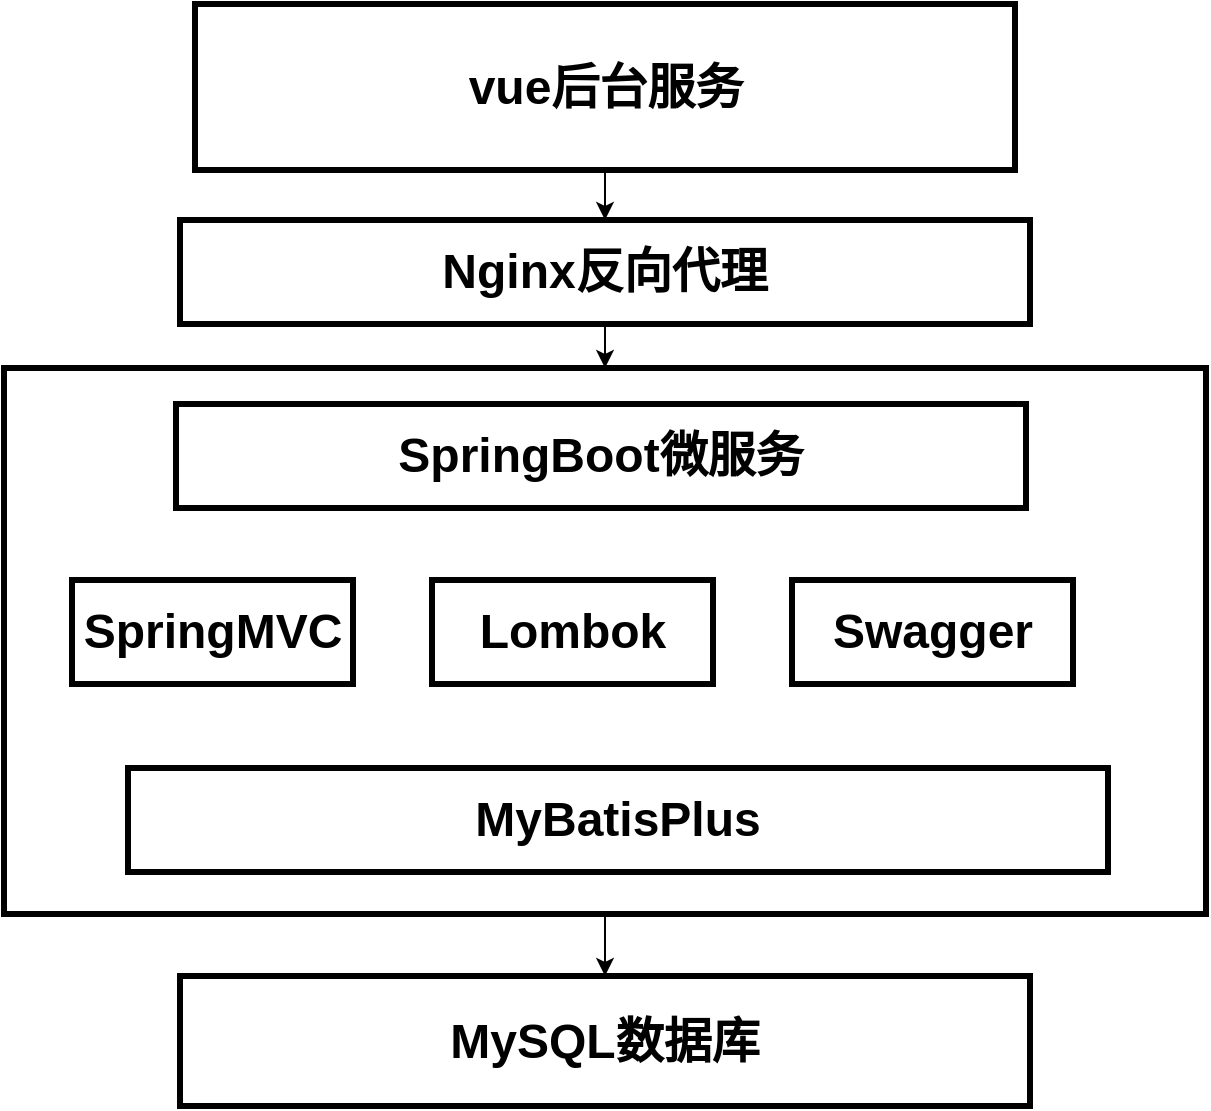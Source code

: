 <mxfile>
    <diagram id="4VT8HGYeiLXN0zTjvxCd" name="第 1 页">
        <mxGraphModel dx="1220" dy="975" grid="0" gridSize="10" guides="1" tooltips="1" connect="1" arrows="1" fold="1" page="0" pageScale="1" pageWidth="827" pageHeight="1169" background="#ffffff" math="0" shadow="0">
            <root>
                <mxCell id="0"/>
                <mxCell id="1" parent="0"/>
                <mxCell id="6" style="edgeStyle=none;html=1;exitX=0.5;exitY=1;exitDx=0;exitDy=0;entryX=0.5;entryY=0;entryDx=0;entryDy=0;fontColor=#000000;strokeColor=#000000;" edge="1" parent="1" source="3" target="5">
                    <mxGeometry relative="1" as="geometry"/>
                </mxCell>
                <mxCell id="3" value="&lt;h1&gt;vue后台服务&lt;/h1&gt;" style="rounded=0;whiteSpace=wrap;html=1;strokeColor=#000000;fillColor=#FFFFFF;shadow=0;strokeWidth=3;fontColor=#000000;" vertex="1" parent="1">
                    <mxGeometry x="64.5" y="-179" width="410" height="83" as="geometry"/>
                </mxCell>
                <mxCell id="12" style="edgeStyle=none;html=1;exitX=0.5;exitY=1;exitDx=0;exitDy=0;fontColor=#000000;strokeColor=#000000;" edge="1" parent="1" source="5" target="8">
                    <mxGeometry relative="1" as="geometry"/>
                </mxCell>
                <mxCell id="5" value="&lt;h1&gt;Nginx反向代理&lt;/h1&gt;" style="rounded=0;whiteSpace=wrap;html=1;strokeColor=#000000;fillColor=#FFFFFF;shadow=0;strokeWidth=3;fontColor=#000000;" vertex="1" parent="1">
                    <mxGeometry x="57" y="-71" width="425" height="52" as="geometry"/>
                </mxCell>
                <mxCell id="11" style="edgeStyle=none;html=1;exitX=0.5;exitY=1;exitDx=0;exitDy=0;entryX=0.5;entryY=0;entryDx=0;entryDy=0;fontColor=#000000;strokeColor=#000000;" edge="1" parent="1" source="8" target="9">
                    <mxGeometry relative="1" as="geometry"/>
                </mxCell>
                <mxCell id="8" value="&lt;h1&gt;&lt;br&gt;&lt;/h1&gt;" style="rounded=0;whiteSpace=wrap;html=1;strokeColor=#000000;fillColor=#FFFFFF;shadow=0;strokeWidth=3;fontColor=#000000;" vertex="1" parent="1">
                    <mxGeometry x="-31" y="3" width="601" height="273" as="geometry"/>
                </mxCell>
                <mxCell id="9" value="&lt;h1&gt;MySQL数据库&lt;/h1&gt;" style="rounded=0;whiteSpace=wrap;html=1;strokeColor=#000000;fillColor=#FFFFFF;shadow=0;strokeWidth=3;fontColor=#000000;" vertex="1" parent="1">
                    <mxGeometry x="57" y="307" width="425" height="65" as="geometry"/>
                </mxCell>
                <mxCell id="13" value="&lt;h1&gt;SpringBoot微服务&lt;/h1&gt;" style="rounded=0;whiteSpace=wrap;html=1;strokeColor=#000000;fillColor=#FFFFFF;shadow=0;strokeWidth=3;fontColor=#000000;" vertex="1" parent="1">
                    <mxGeometry x="55" y="21" width="425" height="52" as="geometry"/>
                </mxCell>
                <mxCell id="14" value="&lt;h1&gt;SpringMVC&lt;/h1&gt;" style="rounded=0;whiteSpace=wrap;html=1;strokeColor=#000000;fillColor=#FFFFFF;shadow=0;strokeWidth=3;fontColor=#000000;" vertex="1" parent="1">
                    <mxGeometry x="3" y="109" width="140.5" height="52" as="geometry"/>
                </mxCell>
                <mxCell id="15" value="&lt;h1&gt;MyBatisPlus&lt;/h1&gt;" style="rounded=0;whiteSpace=wrap;html=1;strokeColor=#000000;fillColor=#FFFFFF;shadow=0;strokeWidth=3;fontColor=#000000;" vertex="1" parent="1">
                    <mxGeometry x="31" y="203" width="490" height="52" as="geometry"/>
                </mxCell>
                <mxCell id="16" value="&lt;h1&gt;Swagger&lt;/h1&gt;" style="rounded=0;whiteSpace=wrap;html=1;strokeColor=#000000;fillColor=#FFFFFF;shadow=0;strokeWidth=3;fontColor=#000000;" vertex="1" parent="1">
                    <mxGeometry x="363" y="109" width="140.5" height="52" as="geometry"/>
                </mxCell>
                <mxCell id="17" value="&lt;h1&gt;Lombok&lt;/h1&gt;" style="rounded=0;whiteSpace=wrap;html=1;strokeColor=#000000;fillColor=#FFFFFF;shadow=0;strokeWidth=3;fontColor=#000000;" vertex="1" parent="1">
                    <mxGeometry x="183" y="109" width="140.5" height="52" as="geometry"/>
                </mxCell>
            </root>
        </mxGraphModel>
    </diagram>
</mxfile>